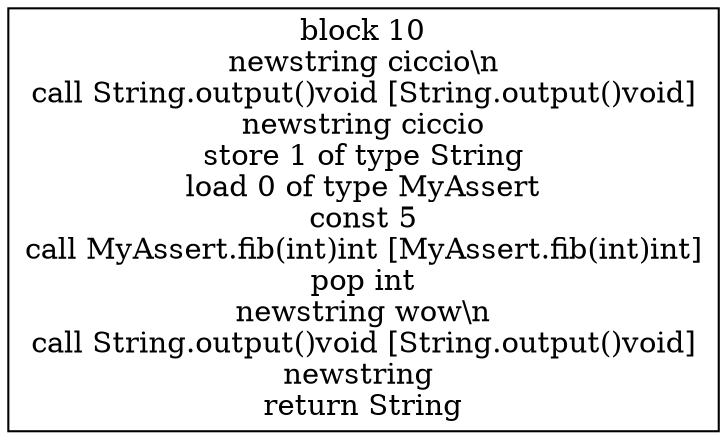 digraph "MyAssert.prova2(MyAssert)void" {
size = "11,7.5";
codeblock_10 [ shape = box, label = "block 10\nnewstring ciccio\\n\ncall String.output()void [String.output()void]\nnewstring ciccio\nstore 1 of type String\nload 0 of type MyAssert\nconst 5\ncall MyAssert.fib(int)int [MyAssert.fib(int)int]\npop int\nnewstring wow\\n\ncall String.output()void [String.output()void]\nnewstring \nreturn String"];
}